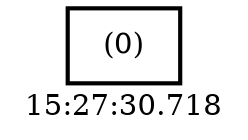 digraph  g{ graph[label = "15:27:30.718"]
node [shape=rectangle, color=black, fontcolor=black, style=bold] edge [color=black] 0 [label="(0)"] ; 
}

